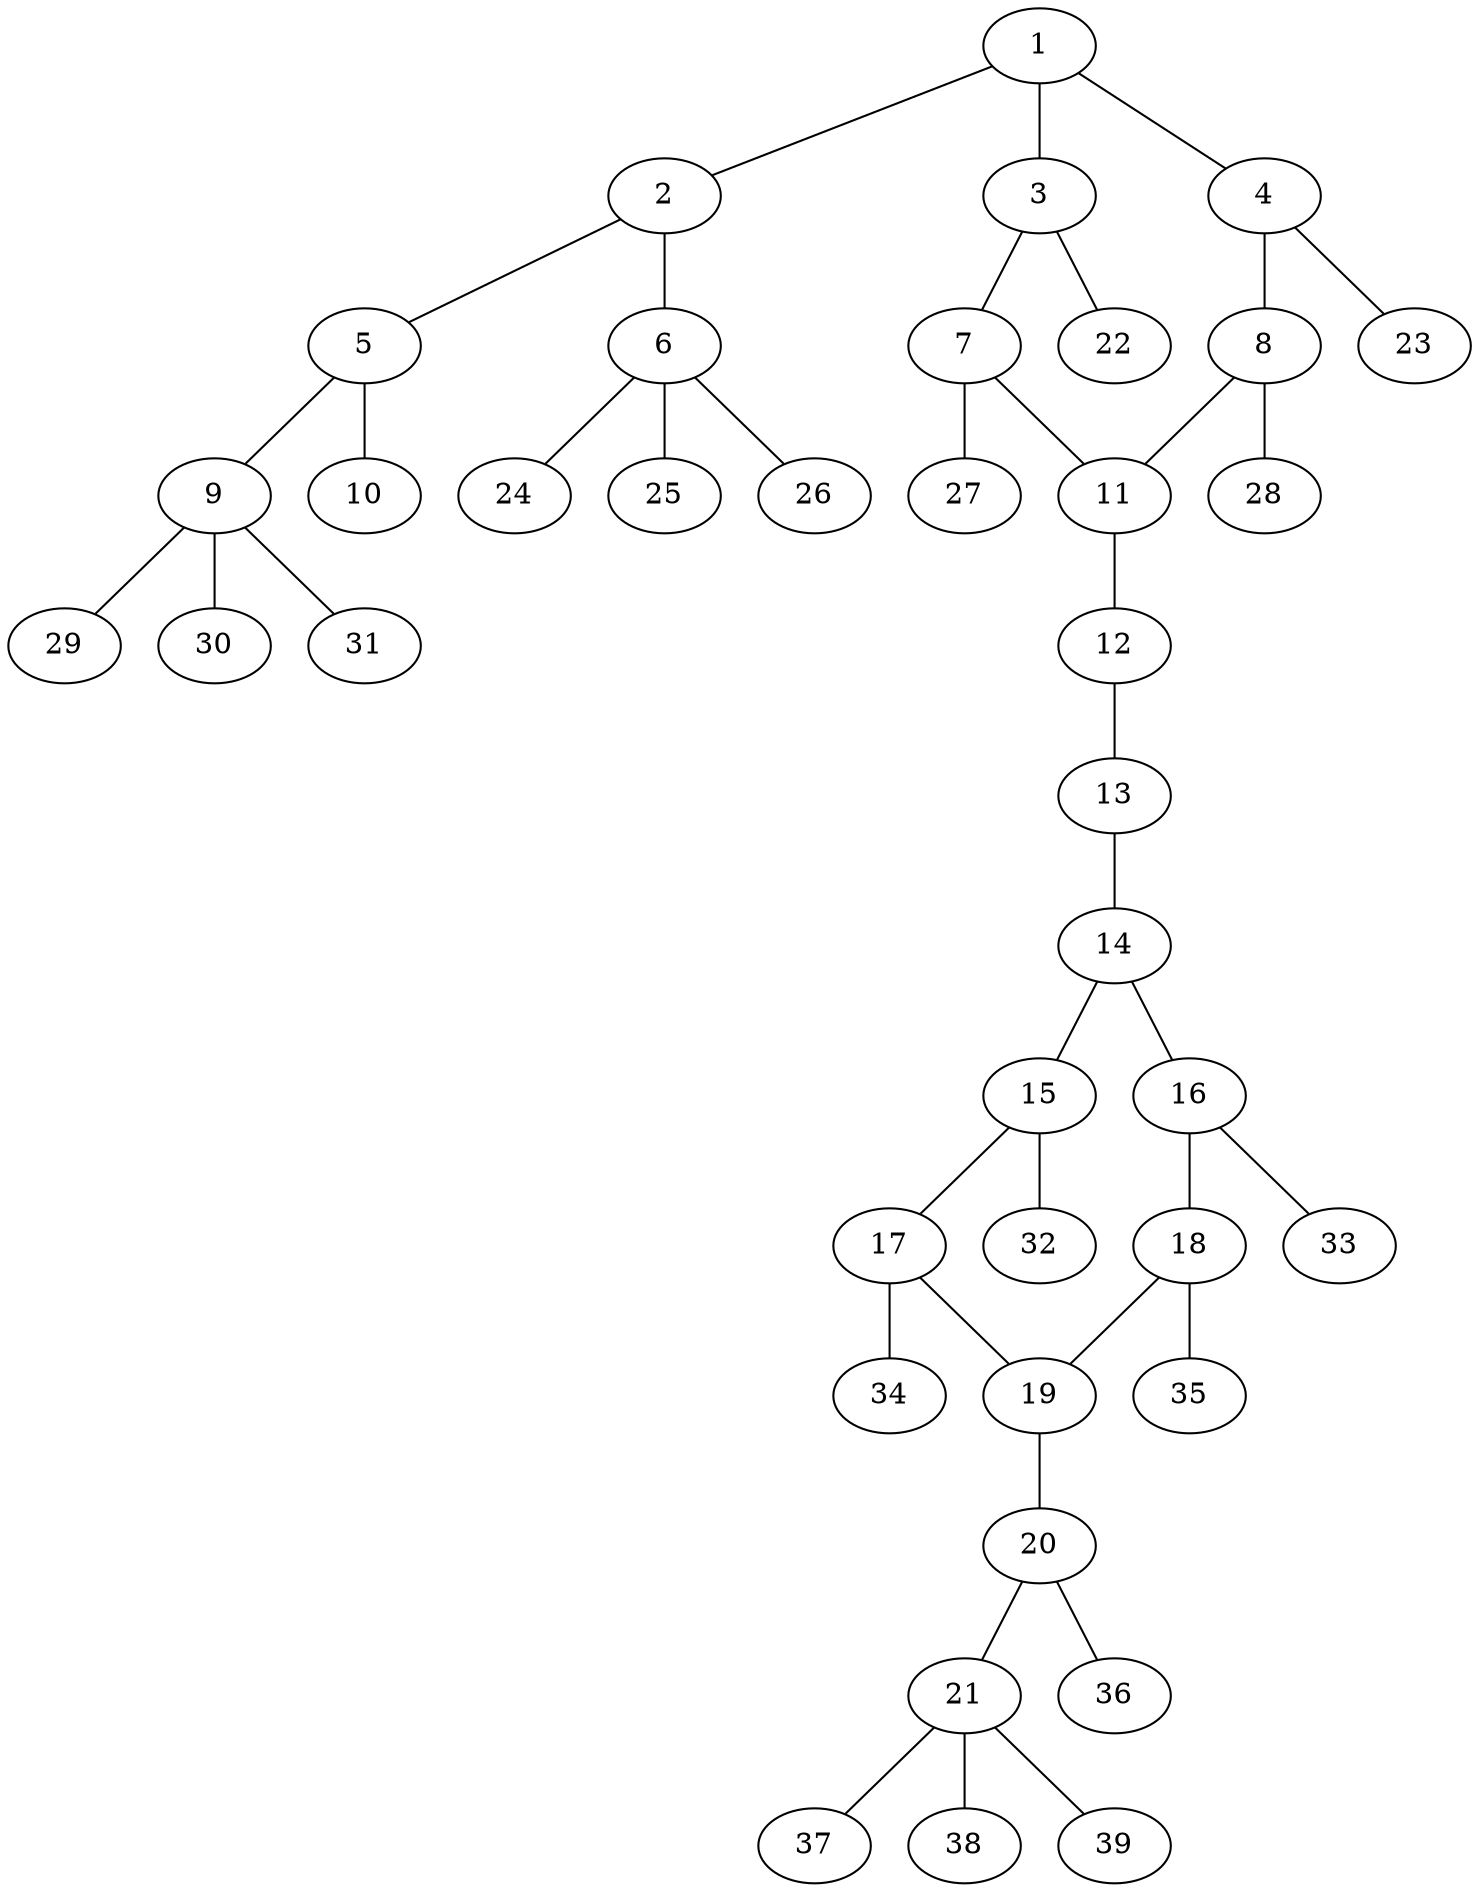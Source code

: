 graph molecule_3038 {
	1	 [chem=C];
	2	 [chem=N];
	1 -- 2	 [valence=1];
	3	 [chem=C];
	1 -- 3	 [valence=2];
	4	 [chem=C];
	1 -- 4	 [valence=1];
	5	 [chem=C];
	2 -- 5	 [valence=1];
	6	 [chem=C];
	2 -- 6	 [valence=1];
	7	 [chem=C];
	3 -- 7	 [valence=1];
	22	 [chem=H];
	3 -- 22	 [valence=1];
	8	 [chem=C];
	4 -- 8	 [valence=2];
	23	 [chem=H];
	4 -- 23	 [valence=1];
	9	 [chem=C];
	5 -- 9	 [valence=1];
	10	 [chem=O];
	5 -- 10	 [valence=2];
	24	 [chem=H];
	6 -- 24	 [valence=1];
	25	 [chem=H];
	6 -- 25	 [valence=1];
	26	 [chem=H];
	6 -- 26	 [valence=1];
	11	 [chem=C];
	7 -- 11	 [valence=2];
	27	 [chem=H];
	7 -- 27	 [valence=1];
	8 -- 11	 [valence=1];
	28	 [chem=H];
	8 -- 28	 [valence=1];
	29	 [chem=H];
	9 -- 29	 [valence=1];
	30	 [chem=H];
	9 -- 30	 [valence=1];
	31	 [chem=H];
	9 -- 31	 [valence=1];
	12	 [chem=N];
	11 -- 12	 [valence=1];
	13	 [chem=N];
	12 -- 13	 [valence=2];
	14	 [chem=C];
	13 -- 14	 [valence=1];
	15	 [chem=C];
	14 -- 15	 [valence=2];
	16	 [chem=C];
	14 -- 16	 [valence=1];
	17	 [chem=C];
	15 -- 17	 [valence=1];
	32	 [chem=H];
	15 -- 32	 [valence=1];
	18	 [chem=C];
	16 -- 18	 [valence=2];
	33	 [chem=H];
	16 -- 33	 [valence=1];
	19	 [chem=C];
	17 -- 19	 [valence=2];
	34	 [chem=H];
	17 -- 34	 [valence=1];
	18 -- 19	 [valence=1];
	35	 [chem=H];
	18 -- 35	 [valence=1];
	20	 [chem=N];
	19 -- 20	 [valence=1];
	21	 [chem=C];
	20 -- 21	 [valence=1];
	36	 [chem=H];
	20 -- 36	 [valence=1];
	37	 [chem=H];
	21 -- 37	 [valence=1];
	38	 [chem=H];
	21 -- 38	 [valence=1];
	39	 [chem=H];
	21 -- 39	 [valence=1];
}
